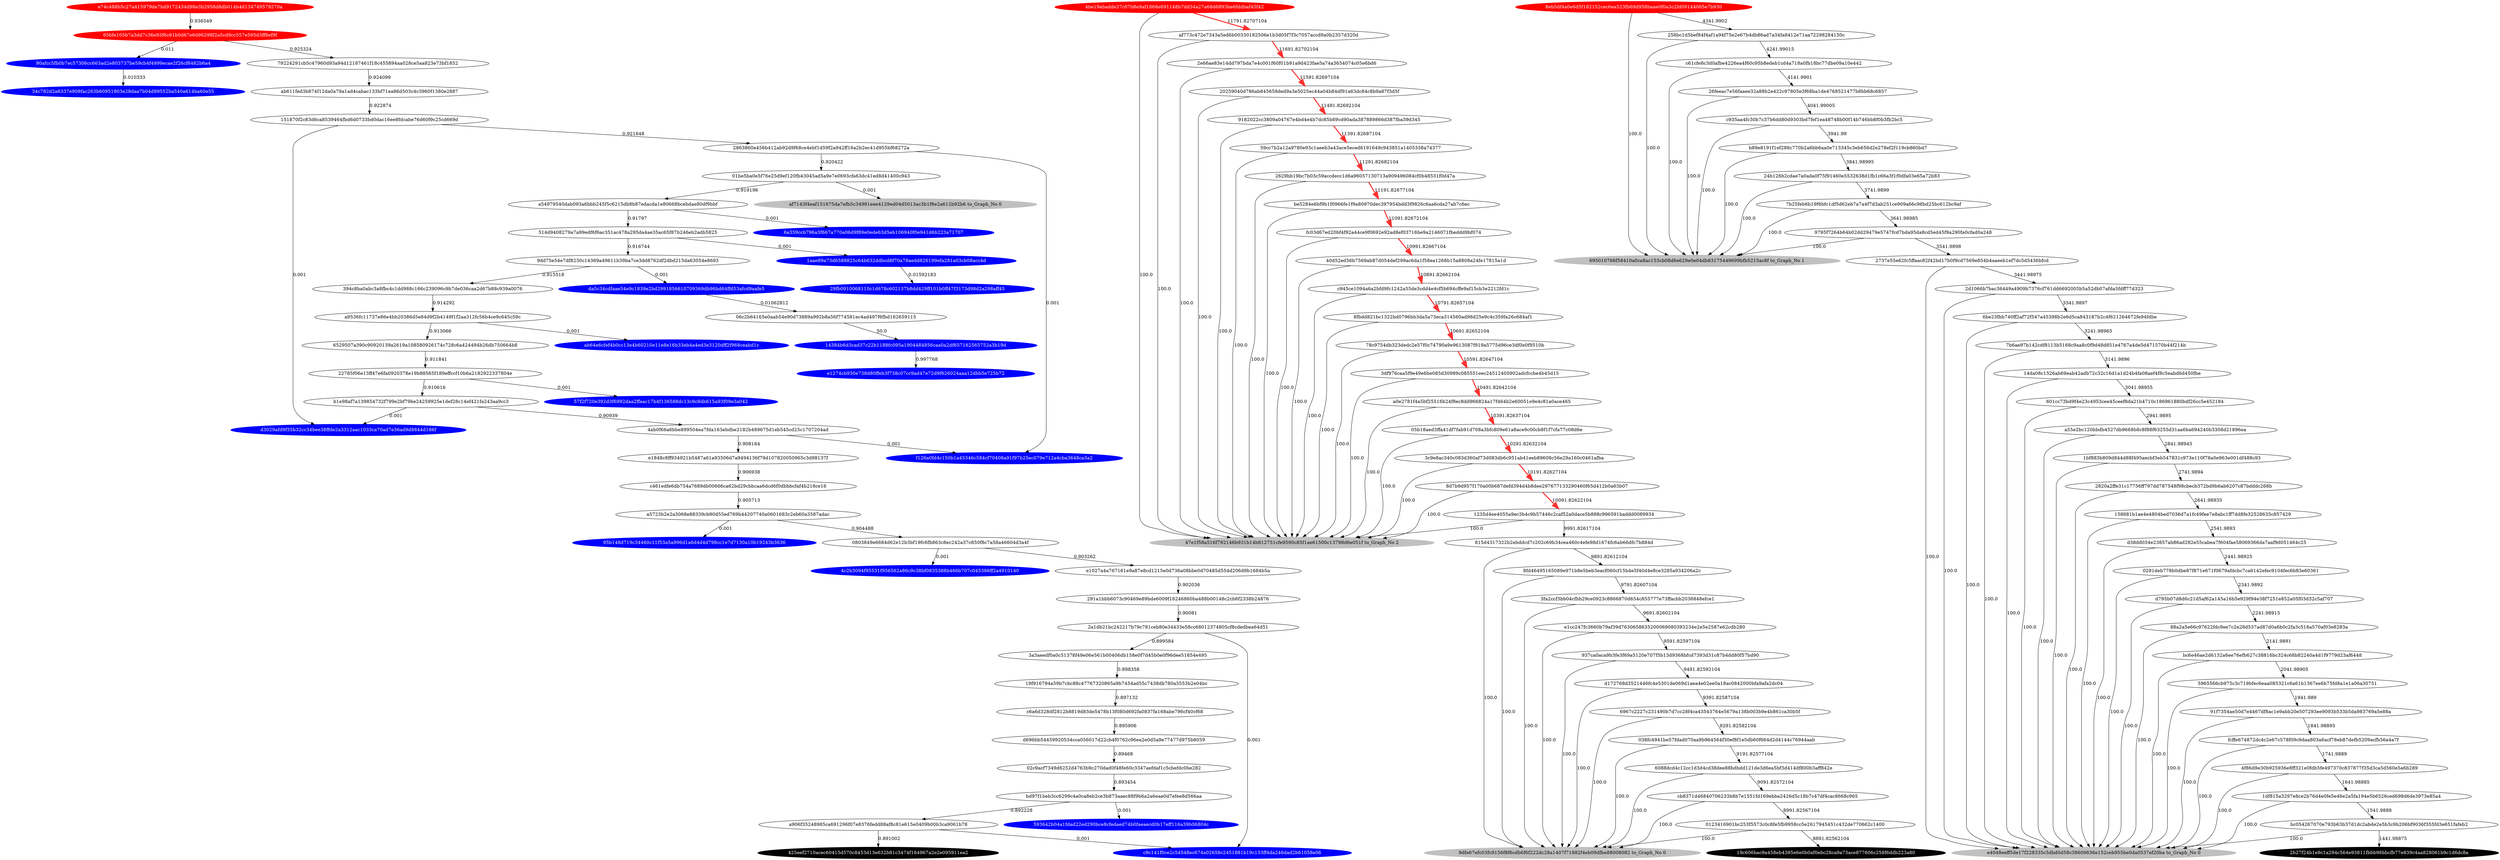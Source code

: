 digraph G{rankdir=TB;layout=dot;
"e74c488b5c27a415979de7bd9172434d98e3b2958d8db014b4d134749579270a" [style="solid,filled",color=red,fontcolor=white];
"4be19ebadde37c07b8e9af1868e691148b7dd34a27a68d6893be6fddbaf45f42" [style="solid,filled",color=red,fontcolor=white];
"8eb5df4a0e6d5f182152cec6ea523fb69d958baae0f0a3c2fd09144065e7b930" [style="solid,filled",color=red,fontcolor=white];
"65bfe105b7a3dd7c36e93f6c61b0d67e6d96298f2a5cd9cc557e595d3ff8ef9f" [style="solid,filled",color=red,fontcolor=white];
"e1274cb930e738d80ffeb3f738c07cc9ad47e72d9f626024aaa12dbb5e725b72" [style="solid,filled",color=blue,fontcolor=white];
"14384b6d3cad37c22b1188fc095a1904484856caa0a2df657162565752a3b19d" [style="solid,filled",color=blue,fontcolor=white];
"4c2b3094f95531f956562a86c9c38bf0835388b466b707c045386ff2a4910140" [style="solid,filled",color=blue,fontcolor=white];
"593642b04a1fdad22ed290bce8cfedaed74b0faeaecd0b17eff116a39b06804c" [style="solid,filled",color=blue,fontcolor=white];
"29fb0910068110c1d678c602137b8dd429ff101b0ff47f3173d98d2a298aff45" [style="solid,filled",color=blue,fontcolor=white];
"c9c141f0ce2c54548ec674a02658c2451881b19c133ff4da246dad2b61058e06" [style="solid,filled",color=blue,fontcolor=white];
"1aae89a73d6588825c64b632ddbcd8f70a78aedd826199efa281a03cb08acc4d" [style="solid,filled",color=blue,fontcolor=white];
"90afcc5fb0b7ec57306cc663ad2e803737be59cb4f4999ecae2f26cf8482b6a4" [style="solid,filled",color=blue,fontcolor=white];
"34c782d2a6337e908fac263b60951903e28daa7b04d99552ba540a614ba60e55" [style="solid,filled",color=blue,fontcolor=white];
"425eef2710acec60415d570c8453d13e632b81c3474f164967a2e2e095911ea2" [style="solid,filled",color=black,fontcolor=white];
"695010766f58410a0ca8ac153cb08d6e629e0e04db83175449699bfb5215ac8f" [style="solid,filled",color=gray,fontcolor=black,label= "695010766f58410a0ca8ac153cb08d6e629e0e04db83175449699bfb5215ac8f to_Graph_No 1"];
"da5c34cdfaae54e9c1839e2bd2991856610709369db96bd64ffd53afcd9aafe5" [style="solid,filled",color=blue,fontcolor=white];
"af7143f4eaf151675da7efb5c34981eee4129ed04d5013ac3b1f8e2a612b92b6" [style="solid,filled",color=gray,fontcolor=black,label= "af7143f4eaf151675da7efb5c34981eee4129ed04d5013ac3b1f8e2a612b92b6 to_Graph_No 0"];
"ab64e6cfef4b0cc13e4b60210e11e8e16b33eb4a4ed3e3120dff2f968ceabd1c" [style="solid,filled",color=blue,fontcolor=white];
"6a359ccb796a3f667a770a06d9f89e0ede63d5eb106940f0e941d6b223a71707" [style="solid,filled",color=blue,fontcolor=white];
"f126a0fd4c150b1a45346c584cf70408a91f97b25ec079e712a4cba3648ca3a2" [style="solid,filled",color=blue,fontcolor=white];
"9dfe67efc03fc9156f8f6cdb6f6f222dc28a1407f71882f4eb09dfbe88008082" [style="solid,filled",color=gray,fontcolor=black,label= "9dfe67efc03fc9156f8f6cdb6f6f222dc28a1407f71882f4eb09dfbe88008082 to_Graph_No 0"];
"47e1f58a516f792146b931b14b812751cfe9590c85f1ae61500c13798d6e051f" [style="solid,filled",color=gray,fontcolor=black,label= "47e1f58a516f792146b931b14b812751cfe9590c85f1ae61500c13798d6e051f to_Graph_No 2"];
"57f2f720e392d3f6992daa2ffaac17b4f136588dc13c9c8db615a93f09e3a042" [style="solid,filled",color=blue,fontcolor=white];
"95b148d719c34460c11f53a5a996d1a6d4d4d798cc1e7d7130a10b19243b3636" [style="solid,filled",color=blue,fontcolor=white];
"2b27f24b1e9c1a294c564e93811fbbb96bbcfb77e839c4aa828061b9c1d6dc8a" [style="solid,filled",color=black,fontcolor=white];
"e4048eeff5de17f228335c5dbd0d58c38609836e152ceb955be0da0537ef20ba" [style="solid,filled",color=gray,fontcolor=black,label= "e4048eeff5de17f228335c5dbd0d58c38609836e152ceb955be0da0537ef20ba to_Graph_No 0"];
"19c606bac9a458eb4395e6e0b0af0ebc28ca9a73ace877606c258f6ddb223a80" [style="solid,filled",color=black,fontcolor=white];
"d3029afd9f35b32cc34bee38ffde2a3312aac1033ca70ad7e36ad9d8844d186f" [style="solid,filled",color=blue,fontcolor=white];
"a906f35248985ca691296f07e8376fedd88af8c81e615e0409b00b3ca9061b78" -> "425eef2710acec60415d570c8453d13e632b81c3474f164967a2e2e095911ea2" [label=0.891002];
"79224291cb5c47960d93a94d12187461f18c455894aa028ce5aa823e73bf1852" -> "ab611fed3b874f12da0a79a1ad4cabac133bf71ea86d503c4c3960f1380e2887" [label=0.924099];
"1235d4ee4055a9ec3b4c9b57446c2caf52a0dace5b888c996591baddd0089934" -> "815d4317322b2ebddcd7c202c69b34cea460c4efe98d1674fc6ab66dfc7b884d" [label=9991.82617104];
"5965566cb975c3c719bfec6eaa085321c6a61b1367ee6b75fd8a1e1a06a30751" -> "91f7354ae50d7e4467df8ac1e9abb20e507293ee9093b533b5da983769a5e88a" [label=1941.989];
"8fd46495165089e971b8e5beb3eacf060cf15b4e5f40d4e8ce3285a934206a2c" -> "9dfe67efc03fc9156f8f6cdb6f6f222dc28a1407f71882f4eb09dfbe88008082" [label=100.0];
"b89e8191f1ef288c770b2a6bb6aa0e713345c3eb656d2e278ef2f119cb860bd7" -> "24b126b2cdae7a0ada0f75f91460e5532638d1fb1c66a3f1f0dfa03e65a72b83" [label=3841.98995];
"8eb5df4a0e6d5f182152cec6ea523fb69d958baae0f0a3c2fd09144065e7b930" -> "695010766f58410a0ca8ac153cb08d6e629e0e04db83175449699bfb5215ac8f" [label=100.0];
"394c8ba0abc3a8fbc4c1dd988c166c239096c9b7de036caa2d67b88c939a0076" -> "a9536fc11737e86e4bb20386d5e84d9f2b4149f1f2aa312fc56b4ce9c645c59c" [label=0.914292];
"9dd75e54e7df8230c14369a49611b39ba7ce3dd8762df2dbd215da63054e8693" -> "394c8ba0abc3a8fbc4c1dd988c166c239096c9b7de036caa2d67b88c939a0076" [label=0.915518];
"bc054267070e793b63b37d1dc2abde2e5b3c9b206bf9036f355fd3e651fafeb2" -> "2b27f24b1e9c1a294c564e93811fbbb96bbcfb77e839c4aa828061b9c1d6dc8a" [label=1441.98875];
"88a2a5e66c97622fdc9ee7c2e28d537ad87d0a6b0c2fa3c518a570af03e8283a" -> "e4048eeff5de17f228335c5dbd0d58c38609836e152ceb955be0da0537ef20ba" [label=100.0];
"c935aa4fc30b7c37b6dd80d9303bd7fef1ea48748b00f14b746bb8f0b3fb2bc5" -> "b89e8191f1ef288c770b2a6bb6aa0e713345c3eb656d2e278ef2f119cb860bd7" [label=3941.99];
"937ca0aca9b3fe3f69a5120e707f5b13d9368bfcd7393d31c87b4dd80f57bd90" -> "9dfe67efc03fc9156f8f6cdb6f6f222dc28a1407f71882f4eb09dfbe88008082" [label=100.0];
"c461edfe6db754a7689db00666ca62bd29cbbcaa6dcd6f0dbbbcfaf4b218ce16" -> "a5723b2e2a3068e88339cb90d55ed769b44207740a0601683c2eb60a3587adac" [label=0.905713];
"4f86d9e30b925936e8ff321e0fdb5fe497370c837877f35d3ca5d560e5a6b289" -> "1df815a3297e8ce2b76d4e0fe5e46e2a5fa194e5b6526ced698d6de3973e85a4" [label=1641.98885];
"59cc7b2a12a9780e93c1aeeb3a43ace5eced6191649c943851a1405338a74377" -> "47e1f58a516f792146b931b14b812751cfe9590c85f1ae61500c13798d6e051f" [label=100.0];
"d795b07d8d6c21d5af62a145a16b5e929f94e38f7251e852a05f03d32c5af707" -> "e4048eeff5de17f228335c5dbd0d58c38609836e152ceb955be0da0537ef20ba" [label=100.0];
"24b126b2cdae7a0ada0f75f91460e5532638d1fb1c66a3f1f0dfa03e65a72b83" -> "7b25feb6b19f6bfc1df5d62eb7a7a4f7d3ab251ce909a66c98bd25bc612bc9af" [label=3741.9899];
"65bfe105b7a3dd7c36e93f6c61b0d67e6d96298f2a5cd9cc557e595d3ff8ef9f" -> "90afcc5fb0b7ec57306cc663ad2e803737be59cb4f4999ecae2f26cf8482b6a4" [label=0.011];
"151870f2c83d6ca8539464fbd6d0733bd0dac16ee8fdcabe76d60f9c25cd669d" -> "d3029afd9f35b32cc34bee38ffde2a3312aac1033ca70ad7e36ad9d8844d186f" [label=0.001];
"2629bb19bc7b03c59accdecc1d6a96057130713a909496084cf0b48531f0d47a" -> "be5284e6bf9b1f0966fe1f9a80970dec397954bdd3f9826c6aa6cda27ab7c6ec" [label=11191.82677104,arrowsize=2,color=firebrick1,penwidth=3];
"06c2b64165e0aab54e90d73889a992b8a56f774581ec4ad497f6fbd162659115" -> "14384b6d3cad37c22b1188fc095a1904484856caa0a2df657162565752a3b19d" [label=50.0];
"3a3aeedf0a0c51378f49e06e561b00406db158e0f7d45b0e0f96dee51854e495" -> "19f916794a59b7cbc88c47767320865a9b7454ad55c7438db780a3553b2e04bc" [label=0.898358];
"6967c2227c231490b7d7cc28f4ca43543764e5679a138b003b9e4b861ca30b5f" -> "038fc4941be57fdad070aa9b964564f30ef8f1e5db60f664d2d4144c76944aab" [label=9291.82582104];
"514d9408279a7a99edf6f6ac351ac478a295da4ae35ac65f87b246eb2adb5825" -> "1aae89a73d6588825c64b632ddbcd8f70a78aedd826199efa281a03cb08acc4d" [label=0.001];
"b1e98af7a139854732f799e2bf79be24259925e1def28c14ef421fa243aa9cc3" -> "d3029afd9f35b32cc34bee38ffde2a3312aac1033ca70ad7e36ad9d8844d186f" [label=0.001];
"bc6e46ae2d6132a6ee76efb627c38816bc324c68b82240a4d1f9779d23af6448" -> "5965566cb975c3c719bfec6eaa085321c6a61b1367ee6b75fd8a1e1a06a30751" [label=2041.98905];
"24b126b2cdae7a0ada0f75f91460e5532638d1fb1c66a3f1f0dfa03e65a72b83" -> "695010766f58410a0ca8ac153cb08d6e629e0e04db83175449699bfb5215ac8f" [label=100.0];
"6088dcd4c12cc1d3d4cd38dee88bdbdd121de3d6ea5bf3d414df800b3aff842e" -> "cb8371d46840706233b8b7e1551fd169ebba2426d5c18b7c47df4cac8668c965" [label=9091.82572104];
"a5723b2e2a3068e88339cb90d55ed769b44207740a0601683c2eb60a3587adac" -> "0803849e6684d62e12b3bf19fc6fb863c8ec242a37c850f8c7a58a46604d3a4f" [label=0.904488];
"1235d4ee4055a9ec3b4c9b57446c2caf52a0dace5b888c996591baddd0089934" -> "47e1f58a516f792146b931b14b812751cfe9590c85f1ae61500c13798d6e051f" [label=100.0];
"cb8371d46840706233b8b7e1551fd169ebba2426d5c18b7c47df4cac8668c965" -> "0123416901bc253f5573c0c8fe5fb9958cc5e2617945451c432de770662c1400" [label=8991.82567104];
"815d4317322b2ebddcd7c202c69b34cea460c4efe98d1674fc6ab66dfc7b884d" -> "9dfe67efc03fc9156f8f6cdb6f6f222dc28a1407f71882f4eb09dfbe88008082" [label=100.0];
"4ab0f66a6bbe899504ea7fda163ebdbe2182b489675d1eb545cd25c1707204ad" -> "f126a0fd4c150b1a45346c584cf70408a91f97b25ec079e712a4cba3648ca3a2" [label=0.001];
"ab611fed3b874f12da0a79a1ad4cabac133bf71ea86d503c4c3960f1380e2887" -> "151870f2c83d6ca8539464fbd6d0733bd0dac16ee8fdcabe76d60f9c25cd669d" [label=0.922874];
"2e66ae83e14dd797bda7e4c001f60f01b91a9d423fae5a74a3654074c05e6bd6" -> "47e1f58a516f792146b931b14b812751cfe9590c85f1ae61500c13798d6e051f" [label=100.0];
"19f916794a59b7cbc88c47767320865a9b7454ad55c7438db780a3553b2e04bc" -> "c6a6d328df2812b8819d83de5478b13f080d692fa0837fa168abe796cf40cf68" [label=0.897132];
"8fbdd821bc1322bd0796bb3da5a73eca314560ad98d25e9c4c359fa26c684af1" -> "78c9754db323dedc2e57f0c74790a9e9613087f919a5775d96ce3df0e0f9510b" [label=10691.82652104,arrowsize=2,color=firebrick1,penwidth=3];
"2a1db21bc242217b79c781ceb80e34433e58cc68012374805cf8cdedbea64d51" -> "c9c141f0ce2c54548ec674a02658c2451881b19c133ff4da246dad2b61058e06" [label=0.001];
"0803849e6684d62e12b3bf19fc6fb863c8ec242a37c850f8c7a58a46604d3a4f" -> "e1027a4a767161e9a87e8cd1215e0d736a08bbe0d70485d554d206d9b1684b5a" [label=0.903262];
"a54979540dab093a6bbb245f5c6215db8b87edacda1e80668bcebdae80df9bbf" -> "514d9408279a7a99edf6f6ac351ac478a295da4ae35ac65f87b246eb2adb5825" [label=0.91797];
"6967c2227c231490b7d7cc28f4ca43543764e5679a138b003b9e4b861ca30b5f" -> "9dfe67efc03fc9156f8f6cdb6f6f222dc28a1407f71882f4eb09dfbe88008082" [label=100.0];
"8eb5df4a0e6d5f182152cec6ea523fb69d958baae0f0a3c2fd09144065e7b930" -> "258bc1d5bef84f4af1a94f75e2e67b4db86ad7a34fa8412e71aa72298284150c" [label=4341.9902];
"14da08c1526ab69eab42adb72c32c16d1a1d24b4fa08aef4f8c5eabd6d450fbe" -> "e4048eeff5de17f228335c5dbd0d58c38609836e152ceb955be0da0537ef20ba" [label=100.0];
"601cc73bd9f4e23c4953cee45ceef8da21b4710c186961880bdf26cc5e452184" -> "a55e2bc120bbdb4527db9668b8c8f88f63255d31aa6ba694240b3308d21896ea" [label=2941.9895];
"8fd46495165089e971b8e5beb3eacf060cf15b4e5f40d4e8ce3285a934206a2c" -> "3fa2ccf3bb04cfbb29ce0923c8866870d654c855777e73ffacbb2036848efce1" [label=9791.82607104];
"a55e2bc120bbdb4527db9668b8c8f88f63255d31aa6ba694240b3308d21896ea" -> "1bf883b809d844d88f495aecbf3eb547831c973e110f78a0e963e001df488c93" [label=2841.98945];
"038fc4941be57fdad070aa9b964564f30ef8f1e5db60f664d2d4144c76944aab" -> "6088dcd4c12cc1d3d4cd38dee88bdbdd121de3d6ea5bf3d414df800b3aff842e" [label=9191.82577104];
"a0e2781f4a5bf25516b24f8ec8dd966824a17f464b2e60051e9e4c81a0ace465" -> "05b18aed3ffa41df7fab91d708a3bfc809e61a8ace9c00cb8f1f7cfa77c08d6e" [label=10391.82637104,arrowsize=2,color=firebrick1,penwidth=3];
"3df976caa5f9e49e6be085d30989c085551eec24512405902adcfccbe4b45d15" -> "a0e2781f4a5bf25516b24f8ec8dd966824a17f464b2e60051e9e4c81a0ace465" [label=10491.82642104,arrowsize=2,color=firebrick1,penwidth=3];
"4be19ebadde37c07b8e9af1868e691148b7dd34a27a68d6893be6fddbaf45f42" -> "47e1f58a516f792146b931b14b812751cfe9590c85f1ae61500c13798d6e051f" [label=100.0];
"fcffe674872dc4c2e67c578f09c9daa803a6acf78eb87defb5209acfb56a4a7f" -> "4f86d9e30b925936e8ff321e0fdb5fe497370c837877f35d3ca5d560e5a6b289" [label=1741.9889];
"1aae89a73d6588825c64b632ddbcd8f70a78aedd826199efa281a03cb08acc4d" -> "29fb0910068110c1d678c602137b8dd429ff101b0ff47f3173d98d2a298aff45" [label=0.01592183];
"6be23fbb740ff2af72f547a45398b2e6d5ca843187b2c4f621264672fe94fdbe" -> "7b6ae97b142cdf8113b5168c9aa8c0f9d48d851e4767a4de5d471570b44f214b" [label=3241.98965];
"0123416901bc253f5573c0c8fe5fb9958cc5e2617945451c432de770662c1400" -> "9dfe67efc03fc9156f8f6cdb6f6f222dc28a1407f71882f4eb09dfbe88008082" [label=100.0];
"a906f35248985ca691296f07e8376fedd88af8c81e615e0409b00b3ca9061b78" -> "c9c141f0ce2c54548ec674a02658c2451881b19c133ff4da246dad2b61058e06" [label=0.001];
"0291deb778b0dbe87f871e671f0679afdcbc7ca6142efec9104fec6b83e60361" -> "d795b07d8d6c21d5af62a145a16b5e929f94e38f7251e852a05f03d32c5af707" [label=2341.9892];
"78c9754db323dedc2e57f0c74790a9e9613087f919a5775d96ce3df0e0f9510b" -> "3df976caa5f9e49e6be085d30989c085551eec24512405902adcfccbe4b45d15" [label=10591.82647104,arrowsize=2,color=firebrick1,penwidth=3];
"8fbdd821bc1322bd0796bb3da5a73eca314560ad98d25e9c4c359fa26c684af1" -> "47e1f58a516f792146b931b14b812751cfe9590c85f1ae61500c13798d6e051f" [label=100.0];
"a9536fc11737e86e4bb20386d5e84d9f2b4149f1f2aa312fc56b4ce9c645c59c" -> "6529507a390c90920139a2619a108580926174c728c6a424494b26db750664b8" [label=0.913066];
"2863860e456b412ab92d9f68ce4ebf1d59f2a942ff16a2b2ec41d955bf68272a" -> "f126a0fd4c150b1a45346c584cf70408a91f97b25ec079e712a4cba3648ca3a2" [label=0.001];
"258bc1d5bef84f4af1a94f75e2e67b4db86ad7a34fa8412e71aa72298284150c" -> "c61cfe8c3d0afbe4226ea4f60c95b8edeb1cd4a718a0fb18bc77dbe09a10e442" [label=4241.99015];
"40d52ed56b7569ab87d054def299ac6da1f58ea1268b15a8808a24fe17815a1d" -> "c945ce1094a6a2bfd9fc1242a55de3cdd4e4cf5b694cffe9af15cb3e2212fd1c" [label=10891.82662104,arrowsize=2,color=firebrick1,penwidth=3];
"59cc7b2a12a9780e93c1aeeb3a43ace5eced6191649c943851a1405338a74377" -> "2629bb19bc7b03c59accdecc1d6a96057130713a909496084cf0b48531f0d47a" [label=11291.82682104,arrowsize=2,color=firebrick1,penwidth=3];
"22785f06e13ff47e6fa0920378e19b88565f189effccf10b6a2182922337804e" -> "b1e98af7a139854732f799e2bf79be24259925e1def28c14ef421fa243aa9cc3" [label=0.910616];
"e1cc247fc3660b79af39d7630658635200069080393234e2e5e2587e62cdb280" -> "937ca0aca9b3fe3f69a5120e707f5b13d9368bfcd7393d31c87b4dd80f57bd90" [label=9591.82597104];
"9dd75e54e7df8230c14369a49611b39ba7ce3dd8762df2dbd215da63054e8693" -> "da5c34cdfaae54e9c1839e2bd2991856610709369db96bd64ffd53afcd9aafe5" [label=0.001];
"40d52ed56b7569ab87d054def299ac6da1f58ea1268b15a8808a24fe17815a1d" -> "47e1f58a516f792146b931b14b812751cfe9590c85f1ae61500c13798d6e051f" [label=100.0];
"514d9408279a7a99edf6f6ac351ac478a295da4ae35ac65f87b246eb2adb5825" -> "9dd75e54e7df8230c14369a49611b39ba7ce3dd8762df2dbd215da63054e8693" [label=0.916744];
"a9536fc11737e86e4bb20386d5e84d9f2b4149f1f2aa312fc56b4ce9c645c59c" -> "ab64e6cfef4b0cc13e4b60210e11e8e16b33eb4a4ed3e3120dff2f968ceabd1c" [label=0.001];
"c945ce1094a6a2bfd9fc1242a55de3cdd4e4cf5b694cffe9af15cb3e2212fd1c" -> "47e1f58a516f792146b931b14b812751cfe9590c85f1ae61500c13798d6e051f" [label=100.0];
"14384b6d3cad37c22b1188fc095a1904484856caa0a2df657162565752a3b19d" -> "e1274cb930e738d80ffeb3f738c07cc9ad47e72d9f626024aaa12dbb5e725b72" [label=0.997768];
"158681b1ae4e4804bed7036d7a1fc49fee7e8abc1ff7dd8fe32528635c857429" -> "d38dd034e23857ab86ad282e55cabea7f604fae58069366da7aaf9d051464c25" [label=2541.9893];
"0123416901bc253f5573c0c8fe5fb9958cc5e2617945451c432de770662c1400" -> "19c606bac9a458eb4395e6e0b0af0ebc28ca9a73ace877606c258f6ddb223a80" [label=8891.82562104];
"05b18aed3ffa41df7fab91d708a3bfc809e61a8ace9c00cb8f1f7cfa77c08d6e" -> "47e1f58a516f792146b931b14b812751cfe9590c85f1ae61500c13798d6e051f" [label=100.0];
"b1e98af7a139854732f799e2bf79be24259925e1def28c14ef421fa243aa9cc3" -> "4ab0f66a6bbe899504ea7fda163ebdbe2182b489675d1eb545cd25c1707204ad" [label=0.90939];
"7b6ae97b142cdf8113b5168c9aa8c0f9d48d851e4767a4de5d471570b44f214b" -> "e4048eeff5de17f228335c5dbd0d58c38609836e152ceb955be0da0537ef20ba" [label=100.0];
"3c9e8ac340c083d360af73d083db6c951ab41eeb89608c56e29a160c0461afba" -> "47e1f58a516f792146b931b14b812751cfe9590c85f1ae61500c13798d6e051f" [label=100.0];
"65bfe105b7a3dd7c36e93f6c61b0d67e6d96298f2a5cd9cc557e595d3ff8ef9f" -> "79224291cb5c47960d93a94d12187461f18c455894aa028ce5aa823e73bf1852" [label=0.925324];
"c61cfe8c3d0afbe4226ea4f60c95b8edeb1cd4a718a0fb18bc77dbe09a10e442" -> "26feeac7e56faaee32a88b2e422c97805e3f68ba1de4768521477b8bb68c6857" [label=4141.9901];
"91f7354ae50d7e4467df8ac1e9abb20e507293ee9093b533b5da983769a5e88a" -> "e4048eeff5de17f228335c5dbd0d58c38609836e152ceb955be0da0537ef20ba" [label=100.0];
"9182022cc3809a04767e4bd4e4b7dc85b89cd90ada387889866d387fba39d345" -> "59cc7b2a12a9780e93c1aeeb3a43ace5eced6191649c943851a1405338a74377" [label=11391.82687104,arrowsize=2,color=firebrick1,penwidth=3];
"e1cc247fc3660b79af39d7630658635200069080393234e2e5e2587e62cdb280" -> "9dfe67efc03fc9156f8f6cdb6f6f222dc28a1407f71882f4eb09dfbe88008082" [label=100.0];
"815d4317322b2ebddcd7c202c69b34cea460c4efe98d1674fc6ab66dfc7b884d" -> "8fd46495165089e971b8e5beb3eacf060cf15b4e5f40d4e8ce3285a934206a2c" [label=9891.82612104];
"2d1066b7bac36449a4909b7376cf761dd6692005b5a52db07afda5fdff77d323" -> "6be23fbb740ff2af72f547a45398b2e6d5ca843187b2c4f621264672fe94fdbe" [label=3341.9897];
"a55e2bc120bbdb4527db9668b8c8f88f63255d31aa6ba694240b3308d21896ea" -> "e4048eeff5de17f228335c5dbd0d58c38609836e152ceb955be0da0537ef20ba" [label=100.0];
"0803849e6684d62e12b3bf19fc6fb863c8ec242a37c850f8c7a58a46604d3a4f" -> "4c2b3094f95531f956562a86c9c38bf0835388b466b707c045386ff2a4910140" [label=0.001];
"937ca0aca9b3fe3f69a5120e707f5b13d9368bfcd7393d31c87b4dd80f57bd90" -> "d172768d3521446fc4e5301de069d1aea4e02ee0a18ac0842000bfa9afa2dc04" [label=9491.82592104];
"2e66ae83e14dd797bda7e4c001f60f01b91a9d423fae5a74a3654074c05e6bd6" -> "20259040d786ab845658ded9a3e5025ec44a04b84df91a63dc84c8b9a87f3d5f" [label=11591.82697104,arrowsize=2,color=firebrick1,penwidth=3];
"7b25feb6b19f6bfc1df5d62eb7a7a4f7d3ab251ce909a66c98bd25bc612bc9af" -> "9795f7264b64b02dd29479e5747fcd7bda95da8cd5ed45f9a290fa0cfad0a248" [label=3641.98985];
"1df815a3297e8ce2b76d4e0fe5e46e2a5fa194e5b6526ced698d6de3973e85a4" -> "e4048eeff5de17f228335c5dbd0d58c38609836e152ceb955be0da0537ef20ba" [label=100.0];
"af773c472e7343a5ed6b00330182506e1b3d05f7f3c7057accd9a0b2357d320d" -> "2e66ae83e14dd797bda7e4c001f60f01b91a9d423fae5a74a3654074c05e6bd6" [label=11691.82702104,arrowsize=2,color=firebrick1,penwidth=3];
"05b18aed3ffa41df7fab91d708a3bfc809e61a8ace9c00cb8f1f7cfa77c08d6e" -> "3c9e8ac340c083d360af73d083db6c951ab41eeb89608c56e29a160c0461afba" [label=10291.82632104,arrowsize=2,color=firebrick1,penwidth=3];
"8d7b9d957f170a00b687defd394d4b8dee297677133290460f65d412b0a63b07" -> "47e1f58a516f792146b931b14b812751cfe9590c85f1ae61500c13798d6e051f" [label=100.0];
"1bf883b809d844d88f495aecbf3eb547831c973e110f78a0e963e001df488c93" -> "2820a2ffe31c17756ff797dd787548f98cbecb372bd9b6ab6207c87bdddc268b" [label=2741.9894];
"e1848c8ff934921b5487a61a93506d7a9494136f79d107820050965c3d98137f" -> "c461edfe6db754a7689db00666ca62bd29cbbcaa6dcd6f0dbbbcfaf4b218ce16" [label=0.906938];
"3fa2ccf3bb04cfbb29ce0923c8866870d654c855777e73ffacbb2036848efce1" -> "9dfe67efc03fc9156f8f6cdb6f6f222dc28a1407f71882f4eb09dfbe88008082" [label=100.0];
"78c9754db323dedc2e57f0c74790a9e9613087f919a5775d96ce3df0e0f9510b" -> "47e1f58a516f792146b931b14b812751cfe9590c85f1ae61500c13798d6e051f" [label=100.0];
"3fa2ccf3bb04cfbb29ce0923c8866870d654c855777e73ffacbb2036848efce1" -> "e1cc247fc3660b79af39d7630658635200069080393234e2e5e2587e62cdb280" [label=9691.82602104];
"291a1bbb6073c90469e89bde6009f16246860ba488b00148c2cb6f2338b24876" -> "2a1db21bc242217b79c781ceb80e34433e58cc68012374805cf8cdedbea64d51" [label=0.90081];
"be5284e6bf9b1f0966fe1f9a80970dec397954bdd3f9826c6aa6cda27ab7c6ec" -> "fc03d67ed20bf4f92a44ce9f0692e92ad8ef03716be9a2146071fbeddd9bf074" [label=11091.82672104,arrowsize=2,color=firebrick1,penwidth=3];
"01be5ba0e5f76e25d9ef120fb43045ad5a9e7e0693cfa63dc41ed8d41400c943" -> "af7143f4eaf151675da7efb5c34981eee4129ed04d5013ac3b1f8e2a612b92b6" [label=0.001];
"6529507a390c90920139a2619a108580926174c728c6a424494b26db750664b8" -> "22785f06e13ff47e6fa0920378e19b88565f189effccf10b6a2182922337804e" [label=0.911841];
"26feeac7e56faaee32a88b2e422c97805e3f68ba1de4768521477b8bb68c6857" -> "695010766f58410a0ca8ac153cb08d6e629e0e04db83175449699bfb5215ac8f" [label=100.0];
"88a2a5e66c97622fdc9ee7c2e28d537ad87d0a6b0c2fa3c518a570af03e8283a" -> "bc6e46ae2d6132a6ee76efb627c38816bc324c68b82240a4d1f9779d23af6448" [label=2141.9891];
"91f7354ae50d7e4467df8ac1e9abb20e507293ee9093b533b5da983769a5e88a" -> "fcffe674872dc4c2e67c578f09c9daa803a6acf78eb87defb5209acfb56a4a7f" [label=1841.98895];
"2820a2ffe31c17756ff797dd787548f98cbecb372bd9b6ab6207c87bdddc268b" -> "158681b1ae4e4804bed7036d7a1fc49fee7e8abc1ff7dd8fe32528635c857429" [label=2641.98935];
"22785f06e13ff47e6fa0920378e19b88565f189effccf10b6a2182922337804e" -> "57f2f720e392d3f6992daa2ffaac17b4f136588dc13c9c8db615a93f09e3a042" [label=0.001];
"da5c34cdfaae54e9c1839e2bd2991856610709369db96bd64ffd53afcd9aafe5" -> "06c2b64165e0aab54e90d73889a992b8a56f774581ec4ad497f6fbd162659115" [label=0.01062812];
"6088dcd4c12cc1d3d4cd38dee88bdbdd121de3d6ea5bf3d414df800b3aff842e" -> "9dfe67efc03fc9156f8f6cdb6f6f222dc28a1407f71882f4eb09dfbe88008082" [label=100.0];
"7b6ae97b142cdf8113b5168c9aa8c0f9d48d851e4767a4de5d471570b44f214b" -> "14da08c1526ab69eab42adb72c32c16d1a1d24b4fa08aef4f8c5eabd6d450fbe" [label=3141.9896];
"258bc1d5bef84f4af1a94f75e2e67b4db86ad7a34fa8412e71aa72298284150c" -> "695010766f58410a0ca8ac153cb08d6e629e0e04db83175449699bfb5215ac8f" [label=100.0];
"d172768d3521446fc4e5301de069d1aea4e02ee0a18ac0842000bfa9afa2dc04" -> "9dfe67efc03fc9156f8f6cdb6f6f222dc28a1407f71882f4eb09dfbe88008082" [label=100.0];
"bc054267070e793b63b37d1dc2abde2e5b3c9b206bf9036f355fd3e651fafeb2" -> "e4048eeff5de17f228335c5dbd0d58c38609836e152ceb955be0da0537ef20ba" [label=100.0];
"9795f7264b64b02dd29479e5747fcd7bda95da8cd5ed45f9a290fa0cfad0a248" -> "695010766f58410a0ca8ac153cb08d6e629e0e04db83175449699bfb5215ac8f" [label=100.0];
"2737e55e62fc5ffaac82f42bd17b0f9cd7569e854b4aaeeb1ef7dc5d5436bfcd" -> "e4048eeff5de17f228335c5dbd0d58c38609836e152ceb955be0da0537ef20ba" [label=100.0];
"601cc73bd9f4e23c4953cee45ceef8da21b4710c186961880bdf26cc5e452184" -> "e4048eeff5de17f228335c5dbd0d58c38609836e152ceb955be0da0537ef20ba" [label=100.0];
"4ab0f66a6bbe899504ea7fda163ebdbe2182b489675d1eb545cd25c1707204ad" -> "e1848c8ff934921b5487a61a93506d7a9494136f79d107820050965c3d98137f" [label=0.908164];
"20259040d786ab845658ded9a3e5025ec44a04b84df91a63dc84c8b9a87f3d5f" -> "47e1f58a516f792146b931b14b812751cfe9590c85f1ae61500c13798d6e051f" [label=100.0];
"e1027a4a767161e9a87e8cd1215e0d736a08bbe0d70485d554d206d9b1684b5a" -> "291a1bbb6073c90469e89bde6009f16246860ba488b00148c2cb6f2338b24876" [label=0.902036];
"cb8371d46840706233b8b7e1551fd169ebba2426d5c18b7c47df4cac8668c965" -> "9dfe67efc03fc9156f8f6cdb6f6f222dc28a1407f71882f4eb09dfbe88008082" [label=100.0];
"5965566cb975c3c719bfec6eaa085321c6a61b1367ee6b75fd8a1e1a06a30751" -> "e4048eeff5de17f228335c5dbd0d58c38609836e152ceb955be0da0537ef20ba" [label=100.0];
"4f86d9e30b925936e8ff321e0fdb5fe497370c837877f35d3ca5d560e5a6b289" -> "e4048eeff5de17f228335c5dbd0d58c38609836e152ceb955be0da0537ef20ba" [label=100.0];
"01be5ba0e5f76e25d9ef120fb43045ad5a9e7e0693cfa63dc41ed8d41400c943" -> "a54979540dab093a6bbb245f5c6215db8b87edacda1e80668bcebdae80df9bbf" [label=0.919196];
"bc6e46ae2d6132a6ee76efb627c38816bc324c68b82240a4d1f9779d23af6448" -> "e4048eeff5de17f228335c5dbd0d58c38609836e152ceb955be0da0537ef20ba" [label=100.0];
"3df976caa5f9e49e6be085d30989c085551eec24512405902adcfccbe4b45d15" -> "47e1f58a516f792146b931b14b812751cfe9590c85f1ae61500c13798d6e051f" [label=100.0];
"be5284e6bf9b1f0966fe1f9a80970dec397954bdd3f9826c6aa6cda27ab7c6ec" -> "47e1f58a516f792146b931b14b812751cfe9590c85f1ae61500c13798d6e051f" [label=100.0];
"bd97f1beb3cc6299c4a0ca8eb2ce3b873aaec88f9b6a2a6eae0d7efee8d566aa" -> "593642b04a1fdad22ed290bce8cfedaed74b0faeaecd0b17eff116a39b06804c" [label=0.001];
"c6a6d328df2812b8819d83de5478b13f080d692fa0837fa168abe796cf40cf68" -> "d696bb54459920534cca056017d22cb4f0762c96ea2e0d5a9e77477d975b8059" [label=0.895906];
"1df815a3297e8ce2b76d4e0fe5e46e2a5fa194e5b6526ced698d6de3973e85a4" -> "bc054267070e793b63b37d1dc2abde2e5b3c9b206bf9036f355fd3e651fafeb2" [label=1541.9888];
"9795f7264b64b02dd29479e5747fcd7bda95da8cd5ed45f9a290fa0cfad0a248" -> "2737e55e62fc5ffaac82f42bd17b0f9cd7569e854b4aaeeb1ef7dc5d5436bfcd" [label=3541.9898];
"02c9acf7349d6252d4763b9c270dad0f48fe60c3347aefdaf1c5cbefdc0be282" -> "bd97f1beb3cc6299c4a0ca8eb2ce3b873aaec88f9b6a2a6eae0d7efee8d566aa" [label=0.893454];
"b89e8191f1ef288c770b2a6bb6aa0e713345c3eb656d2e278ef2f119cb860bd7" -> "695010766f58410a0ca8ac153cb08d6e629e0e04db83175449699bfb5215ac8f" [label=100.0];
"14da08c1526ab69eab42adb72c32c16d1a1d24b4fa08aef4f8c5eabd6d450fbe" -> "601cc73bd9f4e23c4953cee45ceef8da21b4710c186961880bdf26cc5e452184" [label=3041.98955];
"2820a2ffe31c17756ff797dd787548f98cbecb372bd9b6ab6207c87bdddc268b" -> "e4048eeff5de17f228335c5dbd0d58c38609836e152ceb955be0da0537ef20ba" [label=100.0];
"fc03d67ed20bf4f92a44ce9f0692e92ad8ef03716be9a2146071fbeddd9bf074" -> "40d52ed56b7569ab87d054def299ac6da1f58ea1268b15a8808a24fe17815a1d" [label=10991.82667104,arrowsize=2,color=firebrick1,penwidth=3];
"d38dd034e23857ab86ad282e55cabea7f604fae58069366da7aaf9d051464c25" -> "0291deb778b0dbe87f871e671f0679afdcbc7ca6142efec9104fec6b83e60361" [label=2441.98925];
"6be23fbb740ff2af72f547a45398b2e6d5ca843187b2c4f621264672fe94fdbe" -> "e4048eeff5de17f228335c5dbd0d58c38609836e152ceb955be0da0537ef20ba" [label=100.0];
"1bf883b809d844d88f495aecbf3eb547831c973e110f78a0e963e001df488c93" -> "e4048eeff5de17f228335c5dbd0d58c38609836e152ceb955be0da0537ef20ba" [label=100.0];
"c945ce1094a6a2bfd9fc1242a55de3cdd4e4cf5b694cffe9af15cb3e2212fd1c" -> "8fbdd821bc1322bd0796bb3da5a73eca314560ad98d25e9c4c359fa26c684af1" [label=10791.82657104,arrowsize=2,color=firebrick1,penwidth=3];
"c935aa4fc30b7c37b6dd80d9303bd7fef1ea48748b00f14b746bb8f0b3fb2bc5" -> "695010766f58410a0ca8ac153cb08d6e629e0e04db83175449699bfb5215ac8f" [label=100.0];
"e74c488b5c27a415979de7bd9172434d98e3b2958d8db014b4d134749579270a" -> "65bfe105b7a3dd7c36e93f6c61b0d67e6d96298f2a5cd9cc557e595d3ff8ef9f" [label=0.936549];
"158681b1ae4e4804bed7036d7a1fc49fee7e8abc1ff7dd8fe32528635c857429" -> "e4048eeff5de17f228335c5dbd0d58c38609836e152ceb955be0da0537ef20ba" [label=100.0];
"d172768d3521446fc4e5301de069d1aea4e02ee0a18ac0842000bfa9afa2dc04" -> "6967c2227c231490b7d7cc28f4ca43543764e5679a138b003b9e4b861ca30b5f" [label=9391.82587104];
"c61cfe8c3d0afbe4226ea4f60c95b8edeb1cd4a718a0fb18bc77dbe09a10e442" -> "695010766f58410a0ca8ac153cb08d6e629e0e04db83175449699bfb5215ac8f" [label=100.0];
"20259040d786ab845658ded9a3e5025ec44a04b84df91a63dc84c8b9a87f3d5f" -> "9182022cc3809a04767e4bd4e4b7dc85b89cd90ada387889866d387fba39d345" [label=11491.82692104,arrowsize=2,color=firebrick1,penwidth=3];
"fc03d67ed20bf4f92a44ce9f0692e92ad8ef03716be9a2146071fbeddd9bf074" -> "47e1f58a516f792146b931b14b812751cfe9590c85f1ae61500c13798d6e051f" [label=100.0];
"26feeac7e56faaee32a88b2e422c97805e3f68ba1de4768521477b8bb68c6857" -> "c935aa4fc30b7c37b6dd80d9303bd7fef1ea48748b00f14b746bb8f0b3fb2bc5" [label=4041.99005];
"2d1066b7bac36449a4909b7376cf761dd6692005b5a52db07afda5fdff77d323" -> "e4048eeff5de17f228335c5dbd0d58c38609836e152ceb955be0da0537ef20ba" [label=100.0];
"7b25feb6b19f6bfc1df5d62eb7a7a4f7d3ab251ce909a66c98bd25bc612bc9af" -> "695010766f58410a0ca8ac153cb08d6e629e0e04db83175449699bfb5215ac8f" [label=100.0];
"3c9e8ac340c083d360af73d083db6c951ab41eeb89608c56e29a160c0461afba" -> "8d7b9d957f170a00b687defd394d4b8dee297677133290460f65d412b0a63b07" [label=10191.82627104,arrowsize=2,color=firebrick1,penwidth=3];
"fcffe674872dc4c2e67c578f09c9daa803a6acf78eb87defb5209acfb56a4a7f" -> "e4048eeff5de17f228335c5dbd0d58c38609836e152ceb955be0da0537ef20ba" [label=100.0];
"d38dd034e23857ab86ad282e55cabea7f604fae58069366da7aaf9d051464c25" -> "e4048eeff5de17f228335c5dbd0d58c38609836e152ceb955be0da0537ef20ba" [label=100.0];
"151870f2c83d6ca8539464fbd6d0733bd0dac16ee8fdcabe76d60f9c25cd669d" -> "2863860e456b412ab92d9f68ce4ebf1d59f2a942ff16a2b2ec41d955bf68272a" [label=0.921648];
"a54979540dab093a6bbb245f5c6215db8b87edacda1e80668bcebdae80df9bbf" -> "6a359ccb796a3f667a770a06d9f89e0ede63d5eb106940f0e941d6b223a71707" [label=0.001];
"4be19ebadde37c07b8e9af1868e691148b7dd34a27a68d6893be6fddbaf45f42" -> "af773c472e7343a5ed6b00330182506e1b3d05f7f3c7057accd9a0b2357d320d" [label=11791.82707104,arrowsize=2,color=firebrick1,penwidth=3];
"2a1db21bc242217b79c781ceb80e34433e58cc68012374805cf8cdedbea64d51" -> "3a3aeedf0a0c51378f49e06e561b00406db158e0f7d45b0e0f96dee51854e495" [label=0.899584];
"2737e55e62fc5ffaac82f42bd17b0f9cd7569e854b4aaeeb1ef7dc5d5436bfcd" -> "2d1066b7bac36449a4909b7376cf761dd6692005b5a52db07afda5fdff77d323" [label=3441.98975];
"d696bb54459920534cca056017d22cb4f0762c96ea2e0d5a9e77477d975b8059" -> "02c9acf7349d6252d4763b9c270dad0f48fe60c3347aefdaf1c5cbefdc0be282" [label=0.89468];
"0291deb778b0dbe87f871e671f0679afdcbc7ca6142efec9104fec6b83e60361" -> "e4048eeff5de17f228335c5dbd0d58c38609836e152ceb955be0da0537ef20ba" [label=100.0];
"bd97f1beb3cc6299c4a0ca8eb2ce3b873aaec88f9b6a2a6eae0d7efee8d566aa" -> "a906f35248985ca691296f07e8376fedd88af8c81e615e0409b00b3ca9061b78" [label=0.892228];
"af773c472e7343a5ed6b00330182506e1b3d05f7f3c7057accd9a0b2357d320d" -> "47e1f58a516f792146b931b14b812751cfe9590c85f1ae61500c13798d6e051f" [label=100.0];
"a5723b2e2a3068e88339cb90d55ed769b44207740a0601683c2eb60a3587adac" -> "95b148d719c34460c11f53a5a996d1a6d4d4d798cc1e7d7130a10b19243b3636" [label=0.001];
"2629bb19bc7b03c59accdecc1d6a96057130713a909496084cf0b48531f0d47a" -> "47e1f58a516f792146b931b14b812751cfe9590c85f1ae61500c13798d6e051f" [label=100.0];
"d795b07d8d6c21d5af62a145a16b5e929f94e38f7251e852a05f03d32c5af707" -> "88a2a5e66c97622fdc9ee7c2e28d537ad87d0a6b0c2fa3c518a570af03e8283a" [label=2241.98915];
"9182022cc3809a04767e4bd4e4b7dc85b89cd90ada387889866d387fba39d345" -> "47e1f58a516f792146b931b14b812751cfe9590c85f1ae61500c13798d6e051f" [label=100.0];
"038fc4941be57fdad070aa9b964564f30ef8f1e5db60f664d2d4144c76944aab" -> "9dfe67efc03fc9156f8f6cdb6f6f222dc28a1407f71882f4eb09dfbe88008082" [label=100.0];
"2863860e456b412ab92d9f68ce4ebf1d59f2a942ff16a2b2ec41d955bf68272a" -> "01be5ba0e5f76e25d9ef120fb43045ad5a9e7e0693cfa63dc41ed8d41400c943" [label=0.920422];
"a0e2781f4a5bf25516b24f8ec8dd966824a17f464b2e60051e9e4c81a0ace465" -> "47e1f58a516f792146b931b14b812751cfe9590c85f1ae61500c13798d6e051f" [label=100.0];
"90afcc5fb0b7ec57306cc663ad2e803737be59cb4f4999ecae2f26cf8482b6a4" -> "34c782d2a6337e908fac263b60951903e28daa7b04d99552ba540a614ba60e55" [label=0.010333];
"8d7b9d957f170a00b687defd394d4b8dee297677133290460f65d412b0a63b07" -> "1235d4ee4055a9ec3b4c9b57446c2caf52a0dace5b888c996591baddd0089934" [label=10091.82622104,arrowsize=2,color=firebrick1,penwidth=3];
}